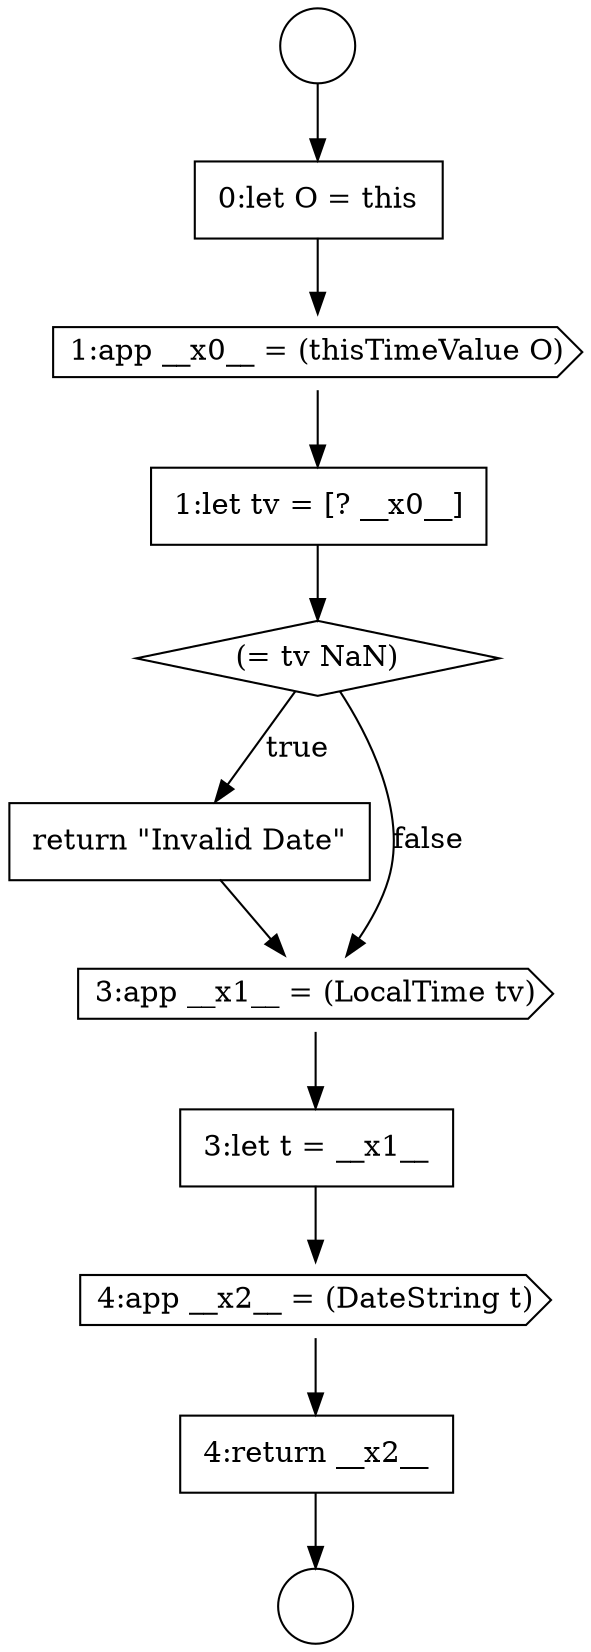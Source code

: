 digraph {
  node13437 [shape=circle label=" " color="black" fillcolor="white" style=filled]
  node13442 [shape=none, margin=0, label=<<font color="black">
    <table border="0" cellborder="1" cellspacing="0" cellpadding="10">
      <tr><td align="left">return &quot;Invalid Date&quot;</td></tr>
    </table>
  </font>> color="black" fillcolor="white" style=filled]
  node13440 [shape=none, margin=0, label=<<font color="black">
    <table border="0" cellborder="1" cellspacing="0" cellpadding="10">
      <tr><td align="left">1:let tv = [? __x0__]</td></tr>
    </table>
  </font>> color="black" fillcolor="white" style=filled]
  node13443 [shape=cds, label=<<font color="black">3:app __x1__ = (LocalTime tv)</font>> color="black" fillcolor="white" style=filled]
  node13436 [shape=circle label=" " color="black" fillcolor="white" style=filled]
  node13444 [shape=none, margin=0, label=<<font color="black">
    <table border="0" cellborder="1" cellspacing="0" cellpadding="10">
      <tr><td align="left">3:let t = __x1__</td></tr>
    </table>
  </font>> color="black" fillcolor="white" style=filled]
  node13446 [shape=none, margin=0, label=<<font color="black">
    <table border="0" cellborder="1" cellspacing="0" cellpadding="10">
      <tr><td align="left">4:return __x2__</td></tr>
    </table>
  </font>> color="black" fillcolor="white" style=filled]
  node13441 [shape=diamond, label=<<font color="black">(= tv NaN)</font>> color="black" fillcolor="white" style=filled]
  node13438 [shape=none, margin=0, label=<<font color="black">
    <table border="0" cellborder="1" cellspacing="0" cellpadding="10">
      <tr><td align="left">0:let O = this</td></tr>
    </table>
  </font>> color="black" fillcolor="white" style=filled]
  node13439 [shape=cds, label=<<font color="black">1:app __x0__ = (thisTimeValue O)</font>> color="black" fillcolor="white" style=filled]
  node13445 [shape=cds, label=<<font color="black">4:app __x2__ = (DateString t)</font>> color="black" fillcolor="white" style=filled]
  node13442 -> node13443 [ color="black"]
  node13445 -> node13446 [ color="black"]
  node13439 -> node13440 [ color="black"]
  node13443 -> node13444 [ color="black"]
  node13446 -> node13437 [ color="black"]
  node13438 -> node13439 [ color="black"]
  node13436 -> node13438 [ color="black"]
  node13441 -> node13442 [label=<<font color="black">true</font>> color="black"]
  node13441 -> node13443 [label=<<font color="black">false</font>> color="black"]
  node13444 -> node13445 [ color="black"]
  node13440 -> node13441 [ color="black"]
}
